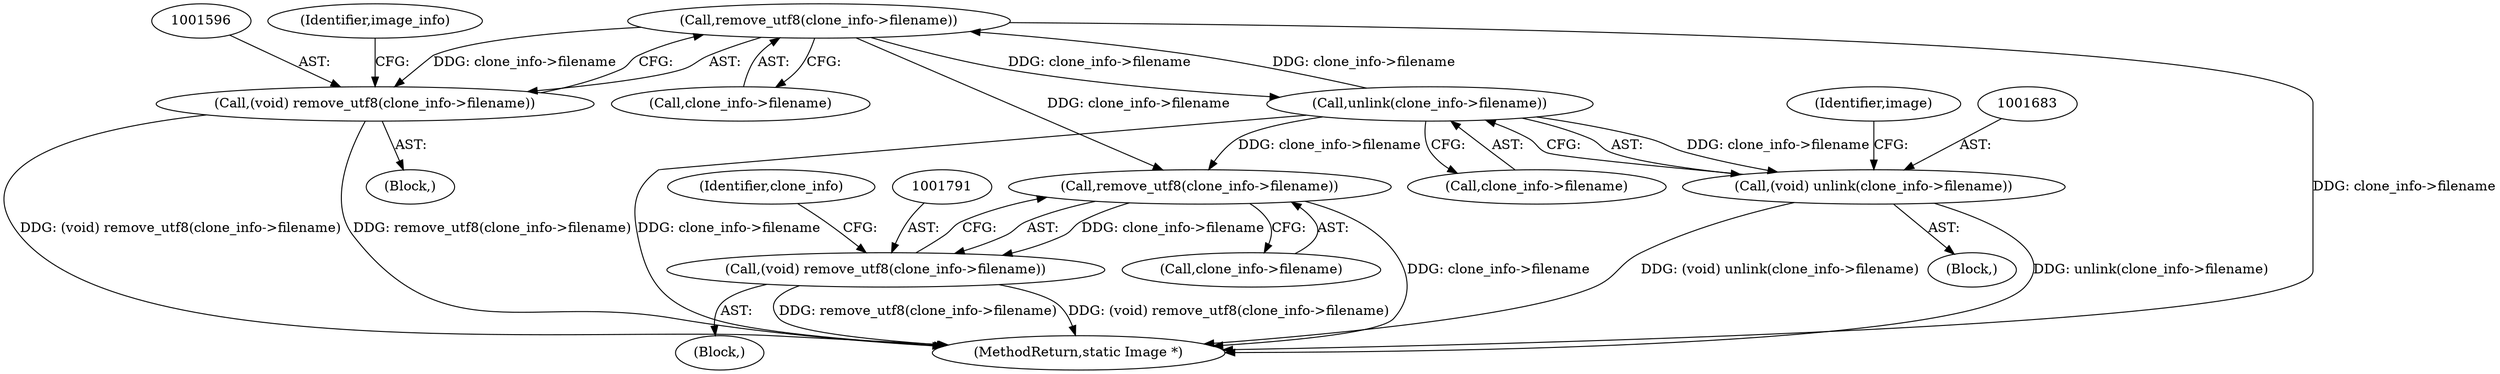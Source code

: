 digraph "0_ImageMagick_8a370f9ab120faf182aa160900ba692ba8e2bcf0@API" {
"1001597" [label="(Call,remove_utf8(clone_info->filename))"];
"1001684" [label="(Call,unlink(clone_info->filename))"];
"1001597" [label="(Call,remove_utf8(clone_info->filename))"];
"1001595" [label="(Call,(void) remove_utf8(clone_info->filename))"];
"1001792" [label="(Call,remove_utf8(clone_info->filename))"];
"1001790" [label="(Call,(void) remove_utf8(clone_info->filename))"];
"1001682" [label="(Call,(void) unlink(clone_info->filename))"];
"1001597" [label="(Call,remove_utf8(clone_info->filename))"];
"1001684" [label="(Call,unlink(clone_info->filename))"];
"1001797" [label="(Identifier,clone_info)"];
"1001790" [label="(Call,(void) remove_utf8(clone_info->filename))"];
"1001598" [label="(Call,clone_info->filename)"];
"1001818" [label="(MethodReturn,static Image *)"];
"1001792" [label="(Call,remove_utf8(clone_info->filename))"];
"1001595" [label="(Call,(void) remove_utf8(clone_info->filename))"];
"1001780" [label="(Block,)"];
"1001672" [label="(Block,)"];
"1001685" [label="(Call,clone_info->filename)"];
"1001602" [label="(Identifier,image_info)"];
"1001682" [label="(Call,(void) unlink(clone_info->filename))"];
"1001793" [label="(Call,clone_info->filename)"];
"1000406" [label="(Identifier,image)"];
"1001585" [label="(Block,)"];
"1001597" -> "1001595"  [label="AST: "];
"1001597" -> "1001598"  [label="CFG: "];
"1001598" -> "1001597"  [label="AST: "];
"1001595" -> "1001597"  [label="CFG: "];
"1001597" -> "1001818"  [label="DDG: clone_info->filename"];
"1001597" -> "1001595"  [label="DDG: clone_info->filename"];
"1001684" -> "1001597"  [label="DDG: clone_info->filename"];
"1001597" -> "1001684"  [label="DDG: clone_info->filename"];
"1001597" -> "1001792"  [label="DDG: clone_info->filename"];
"1001684" -> "1001682"  [label="AST: "];
"1001684" -> "1001685"  [label="CFG: "];
"1001685" -> "1001684"  [label="AST: "];
"1001682" -> "1001684"  [label="CFG: "];
"1001684" -> "1001818"  [label="DDG: clone_info->filename"];
"1001684" -> "1001682"  [label="DDG: clone_info->filename"];
"1001684" -> "1001792"  [label="DDG: clone_info->filename"];
"1001595" -> "1001585"  [label="AST: "];
"1001596" -> "1001595"  [label="AST: "];
"1001602" -> "1001595"  [label="CFG: "];
"1001595" -> "1001818"  [label="DDG: remove_utf8(clone_info->filename)"];
"1001595" -> "1001818"  [label="DDG: (void) remove_utf8(clone_info->filename)"];
"1001792" -> "1001790"  [label="AST: "];
"1001792" -> "1001793"  [label="CFG: "];
"1001793" -> "1001792"  [label="AST: "];
"1001790" -> "1001792"  [label="CFG: "];
"1001792" -> "1001818"  [label="DDG: clone_info->filename"];
"1001792" -> "1001790"  [label="DDG: clone_info->filename"];
"1001790" -> "1001780"  [label="AST: "];
"1001791" -> "1001790"  [label="AST: "];
"1001797" -> "1001790"  [label="CFG: "];
"1001790" -> "1001818"  [label="DDG: remove_utf8(clone_info->filename)"];
"1001790" -> "1001818"  [label="DDG: (void) remove_utf8(clone_info->filename)"];
"1001682" -> "1001672"  [label="AST: "];
"1001683" -> "1001682"  [label="AST: "];
"1000406" -> "1001682"  [label="CFG: "];
"1001682" -> "1001818"  [label="DDG: (void) unlink(clone_info->filename)"];
"1001682" -> "1001818"  [label="DDG: unlink(clone_info->filename)"];
}
